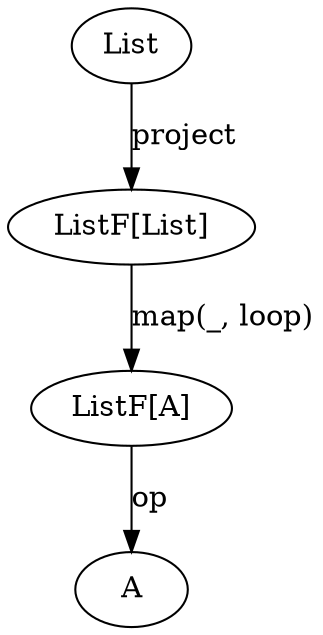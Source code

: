 digraph {
    List[class="disabled"]
    ListFList[label="ListF[List]"]
    ListFA[label="ListF[A]"]
    A[class="disabled"]

    List      -> ListFList [label=project class="disabled"]
    ListFList -> ListFA[label="map(_, loop)"]
    ListFA    -> A [label=op class="disabled"]
}
